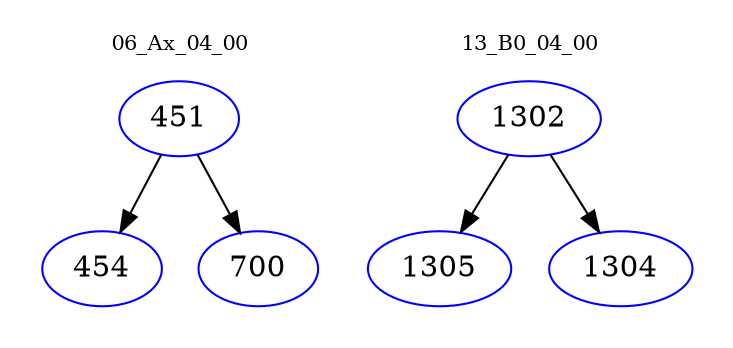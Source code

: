 digraph{
subgraph cluster_0 {
color = white
label = "06_Ax_04_00";
fontsize=10;
T0_451 [label="451", color="blue"]
T0_451 -> T0_454 [color="black"]
T0_454 [label="454", color="blue"]
T0_451 -> T0_700 [color="black"]
T0_700 [label="700", color="blue"]
}
subgraph cluster_1 {
color = white
label = "13_B0_04_00";
fontsize=10;
T1_1302 [label="1302", color="blue"]
T1_1302 -> T1_1305 [color="black"]
T1_1305 [label="1305", color="blue"]
T1_1302 -> T1_1304 [color="black"]
T1_1304 [label="1304", color="blue"]
}
}
